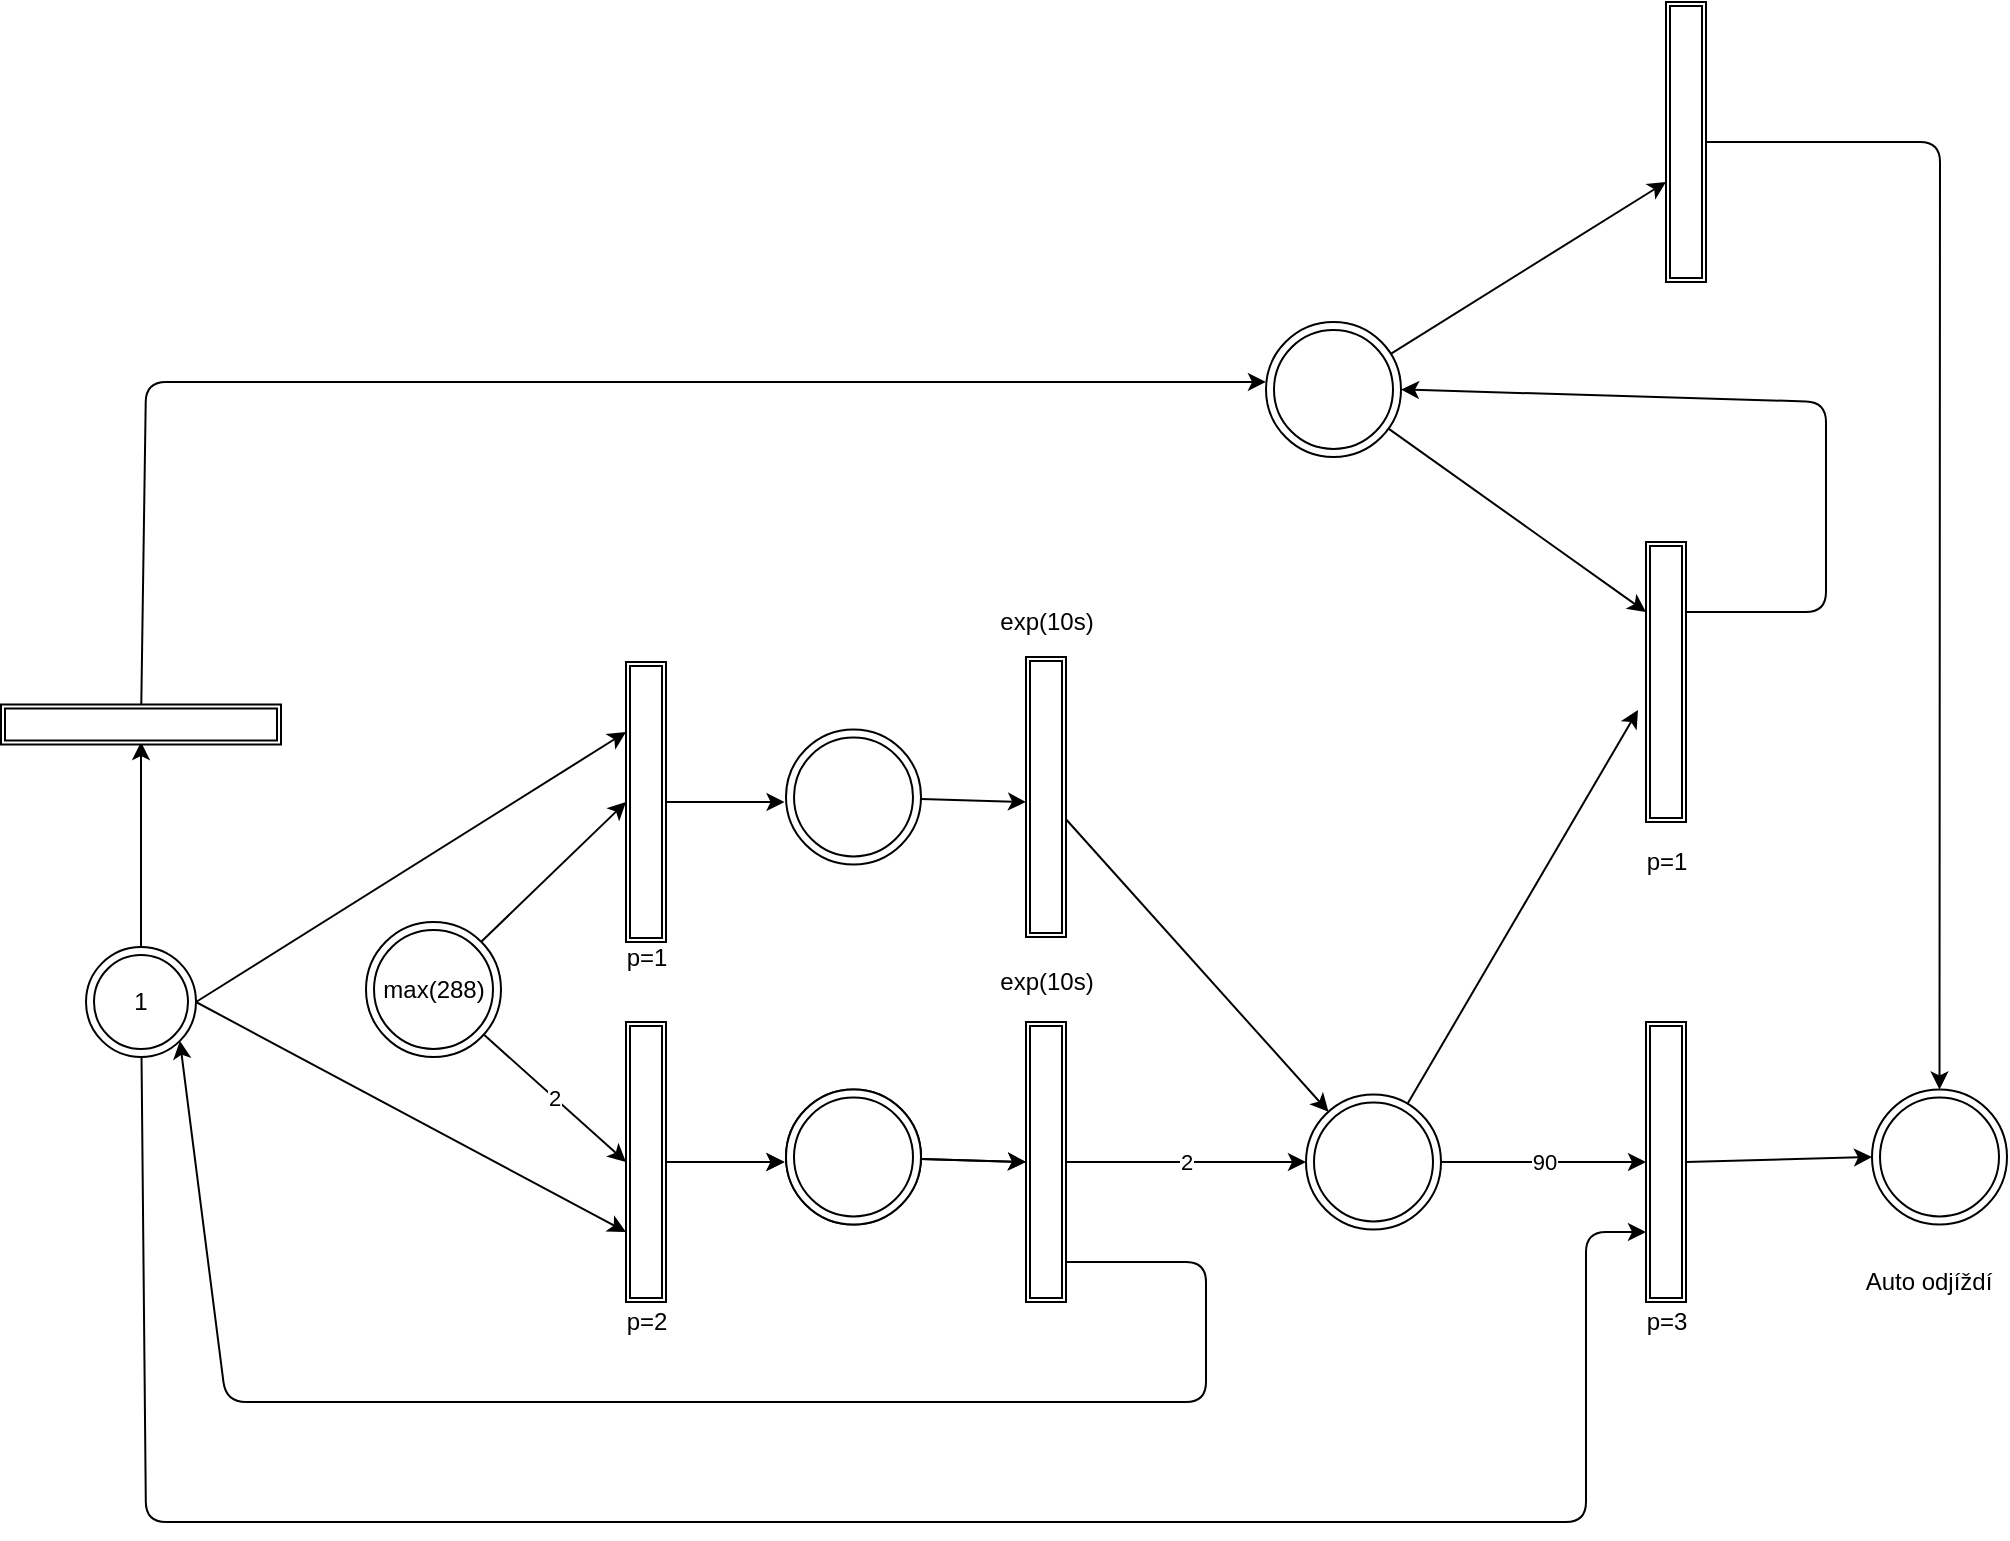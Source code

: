 <mxfile>
    <diagram id="c87qXy51VqpFD1b8CfQG" name="Page-1">
        <mxGraphModel dx="1911" dy="1882" grid="1" gridSize="10" guides="1" tooltips="1" connect="1" arrows="1" fold="1" page="1" pageScale="1" pageWidth="850" pageHeight="1100" math="0" shadow="0">
            <root>
                <mxCell id="0"/>
                <mxCell id="1" parent="0"/>
                <mxCell id="10" style="edgeStyle=none;html=1;entryX=-0.011;entryY=0.537;entryDx=0;entryDy=0;entryPerimeter=0;" parent="1" source="3" target="9" edge="1">
                    <mxGeometry relative="1" as="geometry">
                        <mxPoint x="-80" y="228" as="targetPoint"/>
                    </mxGeometry>
                </mxCell>
                <mxCell id="3" value="" style="shape=ext;double=1;rounded=0;whiteSpace=wrap;html=1;" parent="1" vertex="1">
                    <mxGeometry x="-160" y="160" width="20" height="140" as="geometry"/>
                </mxCell>
                <mxCell id="34" style="edgeStyle=none;html=1;entryX=0;entryY=0.75;entryDx=0;entryDy=0;" parent="1" source="4" target="24" edge="1">
                    <mxGeometry relative="1" as="geometry">
                        <Array as="points">
                            <mxPoint x="-400" y="410"/>
                            <mxPoint x="320" y="410"/>
                            <mxPoint x="320" y="265"/>
                        </Array>
                    </mxGeometry>
                </mxCell>
                <mxCell id="51" style="edgeStyle=none;html=1;exitX=1;exitY=0.5;exitDx=0;exitDy=0;entryX=0;entryY=0.25;entryDx=0;entryDy=0;" parent="1" source="4" target="41" edge="1">
                    <mxGeometry relative="1" as="geometry"/>
                </mxCell>
                <mxCell id="52" style="edgeStyle=none;html=1;exitX=1;exitY=0.5;exitDx=0;exitDy=0;entryX=0;entryY=0.75;entryDx=0;entryDy=0;" parent="1" source="4" target="36" edge="1">
                    <mxGeometry relative="1" as="geometry"/>
                </mxCell>
                <mxCell id="55" style="edgeStyle=none;html=1;" parent="1" source="4" edge="1">
                    <mxGeometry relative="1" as="geometry">
                        <mxPoint x="-402.5" y="20" as="targetPoint"/>
                    </mxGeometry>
                </mxCell>
                <mxCell id="4" value="1" style="ellipse;shape=doubleEllipse;whiteSpace=wrap;html=1;aspect=fixed;" parent="1" vertex="1">
                    <mxGeometry x="-430" y="122.5" width="55" height="55" as="geometry"/>
                </mxCell>
                <mxCell id="7" value="2" style="edgeStyle=none;html=1;entryX=0;entryY=0.5;entryDx=0;entryDy=0;" parent="1" source="6" target="3" edge="1">
                    <mxGeometry relative="1" as="geometry"/>
                </mxCell>
                <mxCell id="46" style="edgeStyle=none;html=1;exitX=1;exitY=0;exitDx=0;exitDy=0;entryX=0;entryY=0.5;entryDx=0;entryDy=0;" parent="1" source="6" target="41" edge="1">
                    <mxGeometry relative="1" as="geometry"/>
                </mxCell>
                <mxCell id="6" value="max(288)" style="ellipse;shape=doubleEllipse;whiteSpace=wrap;html=1;aspect=fixed;" parent="1" vertex="1">
                    <mxGeometry x="-290" y="110" width="67.5" height="67.5" as="geometry"/>
                </mxCell>
                <mxCell id="14" style="edgeStyle=none;html=1;entryX=0;entryY=0.5;entryDx=0;entryDy=0;" parent="1" source="9" target="15" edge="1">
                    <mxGeometry relative="1" as="geometry">
                        <mxPoint x="40" y="227.5" as="targetPoint"/>
                    </mxGeometry>
                </mxCell>
                <mxCell id="9" value="" style="ellipse;shape=doubleEllipse;whiteSpace=wrap;html=1;aspect=fixed;" parent="1" vertex="1">
                    <mxGeometry x="-80" y="193.75" width="67.5" height="67.5" as="geometry"/>
                </mxCell>
                <mxCell id="16" style="edgeStyle=none;html=1;entryX=1;entryY=1;entryDx=0;entryDy=0;exitX=1;exitY=0.857;exitDx=0;exitDy=0;exitPerimeter=0;" parent="1" source="15" target="4" edge="1">
                    <mxGeometry relative="1" as="geometry">
                        <Array as="points">
                            <mxPoint x="130" y="280"/>
                            <mxPoint x="130" y="350"/>
                            <mxPoint x="-360" y="350"/>
                        </Array>
                    </mxGeometry>
                </mxCell>
                <mxCell id="17" value="2" style="edgeStyle=none;html=1;" parent="1" source="15" edge="1">
                    <mxGeometry relative="1" as="geometry">
                        <mxPoint x="180" y="230" as="targetPoint"/>
                    </mxGeometry>
                </mxCell>
                <mxCell id="15" value="" style="shape=ext;double=1;rounded=0;whiteSpace=wrap;html=1;" parent="1" vertex="1">
                    <mxGeometry x="40" y="160" width="20" height="140" as="geometry"/>
                </mxCell>
                <mxCell id="25" value="90" style="edgeStyle=none;html=1;" parent="1" source="18" target="24" edge="1">
                    <mxGeometry relative="1" as="geometry"/>
                </mxCell>
                <mxCell id="54" style="edgeStyle=none;html=1;entryX=-0.2;entryY=0.6;entryDx=0;entryDy=0;entryPerimeter=0;" parent="1" source="18" target="53" edge="1">
                    <mxGeometry relative="1" as="geometry"/>
                </mxCell>
                <mxCell id="18" value="" style="ellipse;shape=doubleEllipse;whiteSpace=wrap;html=1;aspect=fixed;" parent="1" vertex="1">
                    <mxGeometry x="180" y="196.25" width="67.5" height="67.5" as="geometry"/>
                </mxCell>
                <mxCell id="19" value="exp(10s)" style="text;html=1;align=center;verticalAlign=middle;resizable=0;points=[];autosize=1;strokeColor=none;fillColor=none;" parent="1" vertex="1">
                    <mxGeometry x="20" y="130" width="60" height="20" as="geometry"/>
                </mxCell>
                <mxCell id="29" style="edgeStyle=none;html=1;exitX=1;exitY=0.5;exitDx=0;exitDy=0;entryX=0;entryY=0.5;entryDx=0;entryDy=0;" parent="1" source="24" target="30" edge="1">
                    <mxGeometry relative="1" as="geometry">
                        <mxPoint x="213.5" y="410.0" as="targetPoint"/>
                    </mxGeometry>
                </mxCell>
                <mxCell id="24" value="" style="shape=ext;double=1;rounded=0;whiteSpace=wrap;html=1;rotation=0;" parent="1" vertex="1">
                    <mxGeometry x="350" y="160" width="20" height="140" as="geometry"/>
                </mxCell>
                <mxCell id="28" value="p=3" style="text;html=1;align=center;verticalAlign=middle;resizable=0;points=[];autosize=1;strokeColor=none;fillColor=none;" parent="1" vertex="1">
                    <mxGeometry x="340" y="300" width="40" height="20" as="geometry"/>
                </mxCell>
                <mxCell id="30" value="" style="ellipse;shape=doubleEllipse;whiteSpace=wrap;html=1;aspect=fixed;" parent="1" vertex="1">
                    <mxGeometry x="463" y="193.75" width="67.5" height="67.5" as="geometry"/>
                </mxCell>
                <mxCell id="36" value="" style="shape=ext;double=1;rounded=0;whiteSpace=wrap;html=1;" parent="1" vertex="1">
                    <mxGeometry x="-160" y="160" width="20" height="140" as="geometry"/>
                </mxCell>
                <mxCell id="37" value="" style="ellipse;shape=doubleEllipse;whiteSpace=wrap;html=1;aspect=fixed;" parent="1" vertex="1">
                    <mxGeometry x="-80" y="193.75" width="67.5" height="67.5" as="geometry"/>
                </mxCell>
                <mxCell id="38" style="edgeStyle=none;html=1;entryX=-0.011;entryY=0.537;entryDx=0;entryDy=0;entryPerimeter=0;" parent="1" source="36" target="37" edge="1">
                    <mxGeometry relative="1" as="geometry">
                        <mxPoint x="-80" y="228" as="targetPoint"/>
                    </mxGeometry>
                </mxCell>
                <mxCell id="39" style="edgeStyle=none;html=1;entryX=0;entryY=0.5;entryDx=0;entryDy=0;" parent="1" source="37" edge="1">
                    <mxGeometry relative="1" as="geometry">
                        <mxPoint x="40" y="230" as="targetPoint"/>
                    </mxGeometry>
                </mxCell>
                <mxCell id="40" value="exp(10s)" style="text;html=1;align=center;verticalAlign=middle;resizable=0;points=[];autosize=1;strokeColor=none;fillColor=none;" parent="1" vertex="1">
                    <mxGeometry x="20" y="-50" width="60" height="20" as="geometry"/>
                </mxCell>
                <mxCell id="41" value="" style="shape=ext;double=1;rounded=0;whiteSpace=wrap;html=1;" parent="1" vertex="1">
                    <mxGeometry x="-160" y="-20" width="20" height="140" as="geometry"/>
                </mxCell>
                <mxCell id="42" value="" style="ellipse;shape=doubleEllipse;whiteSpace=wrap;html=1;aspect=fixed;" parent="1" vertex="1">
                    <mxGeometry x="-80" y="13.75" width="67.5" height="67.5" as="geometry"/>
                </mxCell>
                <mxCell id="43" style="edgeStyle=none;html=1;entryX=-0.011;entryY=0.537;entryDx=0;entryDy=0;entryPerimeter=0;" parent="1" source="41" target="42" edge="1">
                    <mxGeometry relative="1" as="geometry">
                        <mxPoint x="-80" y="48" as="targetPoint"/>
                    </mxGeometry>
                </mxCell>
                <mxCell id="44" style="edgeStyle=none;html=1;entryX=0;entryY=0.5;entryDx=0;entryDy=0;" parent="1" source="42" edge="1">
                    <mxGeometry relative="1" as="geometry">
                        <mxPoint x="40" y="50" as="targetPoint"/>
                    </mxGeometry>
                </mxCell>
                <mxCell id="47" style="edgeStyle=none;html=1;" parent="1" source="45" target="18" edge="1">
                    <mxGeometry relative="1" as="geometry"/>
                </mxCell>
                <mxCell id="45" value="" style="shape=ext;double=1;rounded=0;whiteSpace=wrap;html=1;" parent="1" vertex="1">
                    <mxGeometry x="40" y="-22.5" width="20" height="140" as="geometry"/>
                </mxCell>
                <mxCell id="48" value="p=2" style="text;html=1;align=center;verticalAlign=middle;resizable=0;points=[];autosize=1;strokeColor=none;fillColor=none;" parent="1" vertex="1">
                    <mxGeometry x="-170" y="300" width="40" height="20" as="geometry"/>
                </mxCell>
                <mxCell id="62" style="edgeStyle=none;html=1;exitX=1;exitY=0.25;exitDx=0;exitDy=0;entryX=1;entryY=0.5;entryDx=0;entryDy=0;" parent="1" source="53" target="59" edge="1">
                    <mxGeometry relative="1" as="geometry">
                        <mxPoint x="430" y="-150" as="targetPoint"/>
                        <Array as="points">
                            <mxPoint x="440" y="-45"/>
                            <mxPoint x="440" y="-150"/>
                        </Array>
                    </mxGeometry>
                </mxCell>
                <mxCell id="53" value="" style="shape=ext;double=1;rounded=0;whiteSpace=wrap;html=1;rotation=0;" parent="1" vertex="1">
                    <mxGeometry x="350" y="-80" width="20" height="140" as="geometry"/>
                </mxCell>
                <mxCell id="58" style="edgeStyle=none;html=1;entryX=0;entryY=0.444;entryDx=0;entryDy=0;entryPerimeter=0;" parent="1" source="56" target="59" edge="1">
                    <mxGeometry relative="1" as="geometry">
                        <mxPoint x="160" y="-150" as="targetPoint"/>
                        <Array as="points">
                            <mxPoint x="-400" y="-160"/>
                        </Array>
                    </mxGeometry>
                </mxCell>
                <mxCell id="69" value="" style="edgeStyle=none;html=1;" parent="1" source="56" edge="1">
                    <mxGeometry relative="1" as="geometry">
                        <mxPoint x="-362.5" y="11.25" as="targetPoint"/>
                    </mxGeometry>
                </mxCell>
                <mxCell id="56" value="" style="shape=ext;double=1;rounded=0;whiteSpace=wrap;html=1;rotation=90;" parent="1" vertex="1">
                    <mxGeometry x="-412.5" y="-58.75" width="20" height="140" as="geometry"/>
                </mxCell>
                <mxCell id="57" value="p=1" style="text;html=1;align=center;verticalAlign=middle;resizable=0;points=[];autosize=1;strokeColor=none;fillColor=none;" parent="1" vertex="1">
                    <mxGeometry x="-170" y="117.5" width="40" height="20" as="geometry"/>
                </mxCell>
                <mxCell id="60" style="edgeStyle=none;html=1;entryX=0;entryY=0.25;entryDx=0;entryDy=0;" parent="1" source="59" target="53" edge="1">
                    <mxGeometry relative="1" as="geometry"/>
                </mxCell>
                <mxCell id="64" style="edgeStyle=none;html=1;" parent="1" source="59" edge="1">
                    <mxGeometry relative="1" as="geometry">
                        <mxPoint x="360" y="-260" as="targetPoint"/>
                    </mxGeometry>
                </mxCell>
                <mxCell id="59" value="" style="ellipse;shape=doubleEllipse;whiteSpace=wrap;html=1;aspect=fixed;" parent="1" vertex="1">
                    <mxGeometry x="160" y="-190" width="67.5" height="67.5" as="geometry"/>
                </mxCell>
                <mxCell id="63" value="p=1" style="text;html=1;align=center;verticalAlign=middle;resizable=0;points=[];autosize=1;strokeColor=none;fillColor=none;" parent="1" vertex="1">
                    <mxGeometry x="340" y="70" width="40" height="20" as="geometry"/>
                </mxCell>
                <mxCell id="66" style="edgeStyle=none;html=1;entryX=0.5;entryY=0;entryDx=0;entryDy=0;" parent="1" source="65" target="30" edge="1">
                    <mxGeometry relative="1" as="geometry">
                        <Array as="points">
                            <mxPoint x="497" y="-280"/>
                        </Array>
                    </mxGeometry>
                </mxCell>
                <mxCell id="65" value="" style="shape=ext;double=1;rounded=0;whiteSpace=wrap;html=1;rotation=0;" parent="1" vertex="1">
                    <mxGeometry x="360" y="-350" width="20" height="140" as="geometry"/>
                </mxCell>
                <mxCell id="67" value="Auto odjíždí" style="text;html=1;align=center;verticalAlign=middle;resizable=0;points=[];autosize=1;strokeColor=none;fillColor=none;" parent="1" vertex="1">
                    <mxGeometry x="450.5" y="280" width="80" height="20" as="geometry"/>
                </mxCell>
                <mxCell id="70" value="" style="shape=ext;double=1;rounded=0;whiteSpace=wrap;html=1;" vertex="1" parent="1">
                    <mxGeometry x="-160" y="-20" width="20" height="140" as="geometry"/>
                </mxCell>
                <mxCell id="71" value="" style="shape=ext;double=1;rounded=0;whiteSpace=wrap;html=1;" vertex="1" parent="1">
                    <mxGeometry x="-160" y="160" width="20" height="140" as="geometry"/>
                </mxCell>
            </root>
        </mxGraphModel>
    </diagram>
</mxfile>